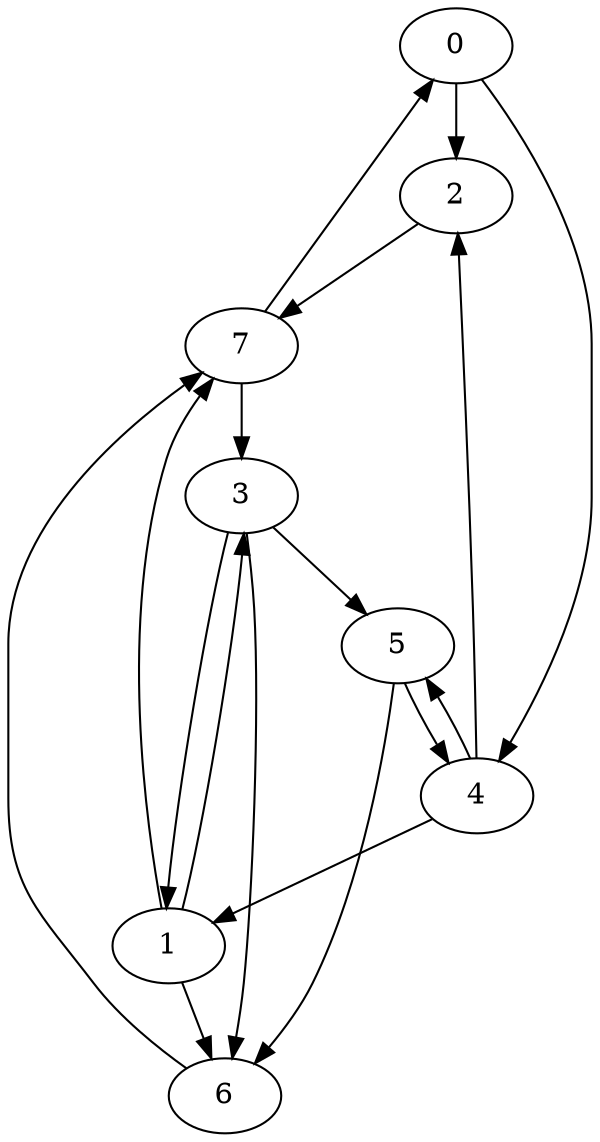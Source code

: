 # 8
digraph {
0 -> { 2 4 }
1 -> { 3 6 7 }
2 -> { 7 }
3 -> { 1 5 6 }
4 -> { 1 2 5 }
5 -> { 4 6 }
6 -> { 7 }
7 -> { 0 3 }
}